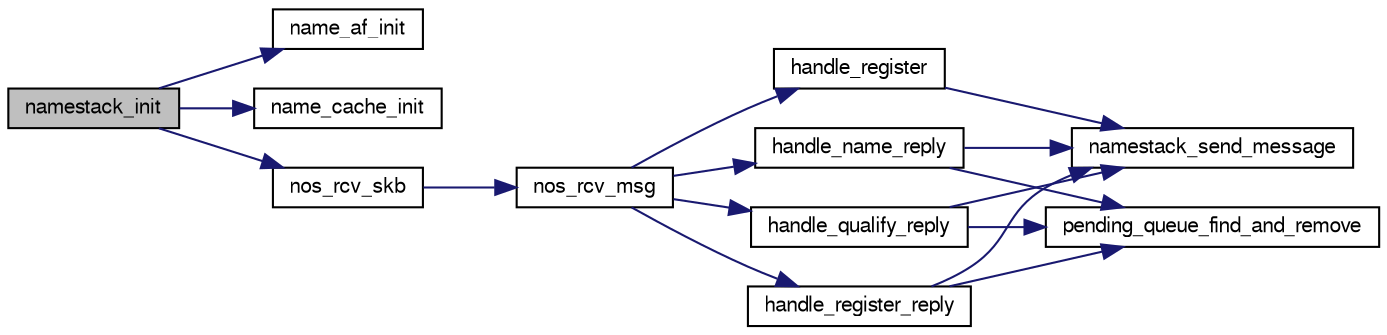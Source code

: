 digraph G
{
  edge [fontname="FreeSans",fontsize="10",labelfontname="FreeSans",labelfontsize="10"];
  node [fontname="FreeSans",fontsize="10",shape=record];
  rankdir=LR;
  Node1 [label="namestack_init",height=0.2,width=0.4,color="black", fillcolor="grey75", style="filled" fontcolor="black"];
  Node1 -> Node2 [color="midnightblue",fontsize="10",style="solid",fontname="FreeSans"];
  Node2 [label="name_af_init",height=0.2,width=0.4,color="black", fillcolor="white", style="filled",URL="$af__name_8c.html#aba97cdc2d426374e9a939e5cd64f3c6d"];
  Node1 -> Node3 [color="midnightblue",fontsize="10",style="solid",fontname="FreeSans"];
  Node3 [label="name_cache_init",height=0.2,width=0.4,color="black", fillcolor="white", style="filled",URL="$namecache_8c.html#a29317552ae54d25f0c09131c2494625b"];
  Node1 -> Node4 [color="midnightblue",fontsize="10",style="solid",fontname="FreeSans"];
  Node4 [label="nos_rcv_skb",height=0.2,width=0.4,color="black", fillcolor="white", style="filled",URL="$main_8c.html#a6cb1ad019f04f1b011374c160c16e1a1"];
  Node4 -> Node5 [color="midnightblue",fontsize="10",style="solid",fontname="FreeSans"];
  Node5 [label="nos_rcv_msg",height=0.2,width=0.4,color="black", fillcolor="white", style="filled",URL="$main_8c.html#aad7c42ddf9f6588ad36b5359ddd76075"];
  Node5 -> Node6 [color="midnightblue",fontsize="10",style="solid",fontname="FreeSans"];
  Node6 [label="handle_name_reply",height=0.2,width=0.4,color="black", fillcolor="white", style="filled",URL="$main_8c.html#ab5653041c631649649d96a230171aed4"];
  Node6 -> Node7 [color="midnightblue",fontsize="10",style="solid",fontname="FreeSans"];
  Node7 [label="namestack_send_message",height=0.2,width=0.4,color="black", fillcolor="white", style="filled",URL="$main_8c.html#a7c9e241b27d9bb9cbfcbf78e83e8c4d8"];
  Node6 -> Node8 [color="midnightblue",fontsize="10",style="solid",fontname="FreeSans"];
  Node8 [label="pending_queue_find_and_remove",height=0.2,width=0.4,color="black", fillcolor="white", style="filled",URL="$main_8c.html#a064ca134e775e6a7bcd58898058d29a0"];
  Node5 -> Node9 [color="midnightblue",fontsize="10",style="solid",fontname="FreeSans"];
  Node9 [label="handle_qualify_reply",height=0.2,width=0.4,color="black", fillcolor="white", style="filled",URL="$main_8c.html#a172f6049cd5399ec0bc24e100b4f7b35"];
  Node9 -> Node7 [color="midnightblue",fontsize="10",style="solid",fontname="FreeSans"];
  Node9 -> Node8 [color="midnightblue",fontsize="10",style="solid",fontname="FreeSans"];
  Node5 -> Node10 [color="midnightblue",fontsize="10",style="solid",fontname="FreeSans"];
  Node10 [label="handle_register",height=0.2,width=0.4,color="black", fillcolor="white", style="filled",URL="$main_8c.html#aea9720b3f7120a0fc8e7b125b4513205"];
  Node10 -> Node7 [color="midnightblue",fontsize="10",style="solid",fontname="FreeSans"];
  Node5 -> Node11 [color="midnightblue",fontsize="10",style="solid",fontname="FreeSans"];
  Node11 [label="handle_register_reply",height=0.2,width=0.4,color="black", fillcolor="white", style="filled",URL="$main_8c.html#acd0a97b7236ee141ed82564cd98fc027"];
  Node11 -> Node7 [color="midnightblue",fontsize="10",style="solid",fontname="FreeSans"];
  Node11 -> Node8 [color="midnightblue",fontsize="10",style="solid",fontname="FreeSans"];
}
